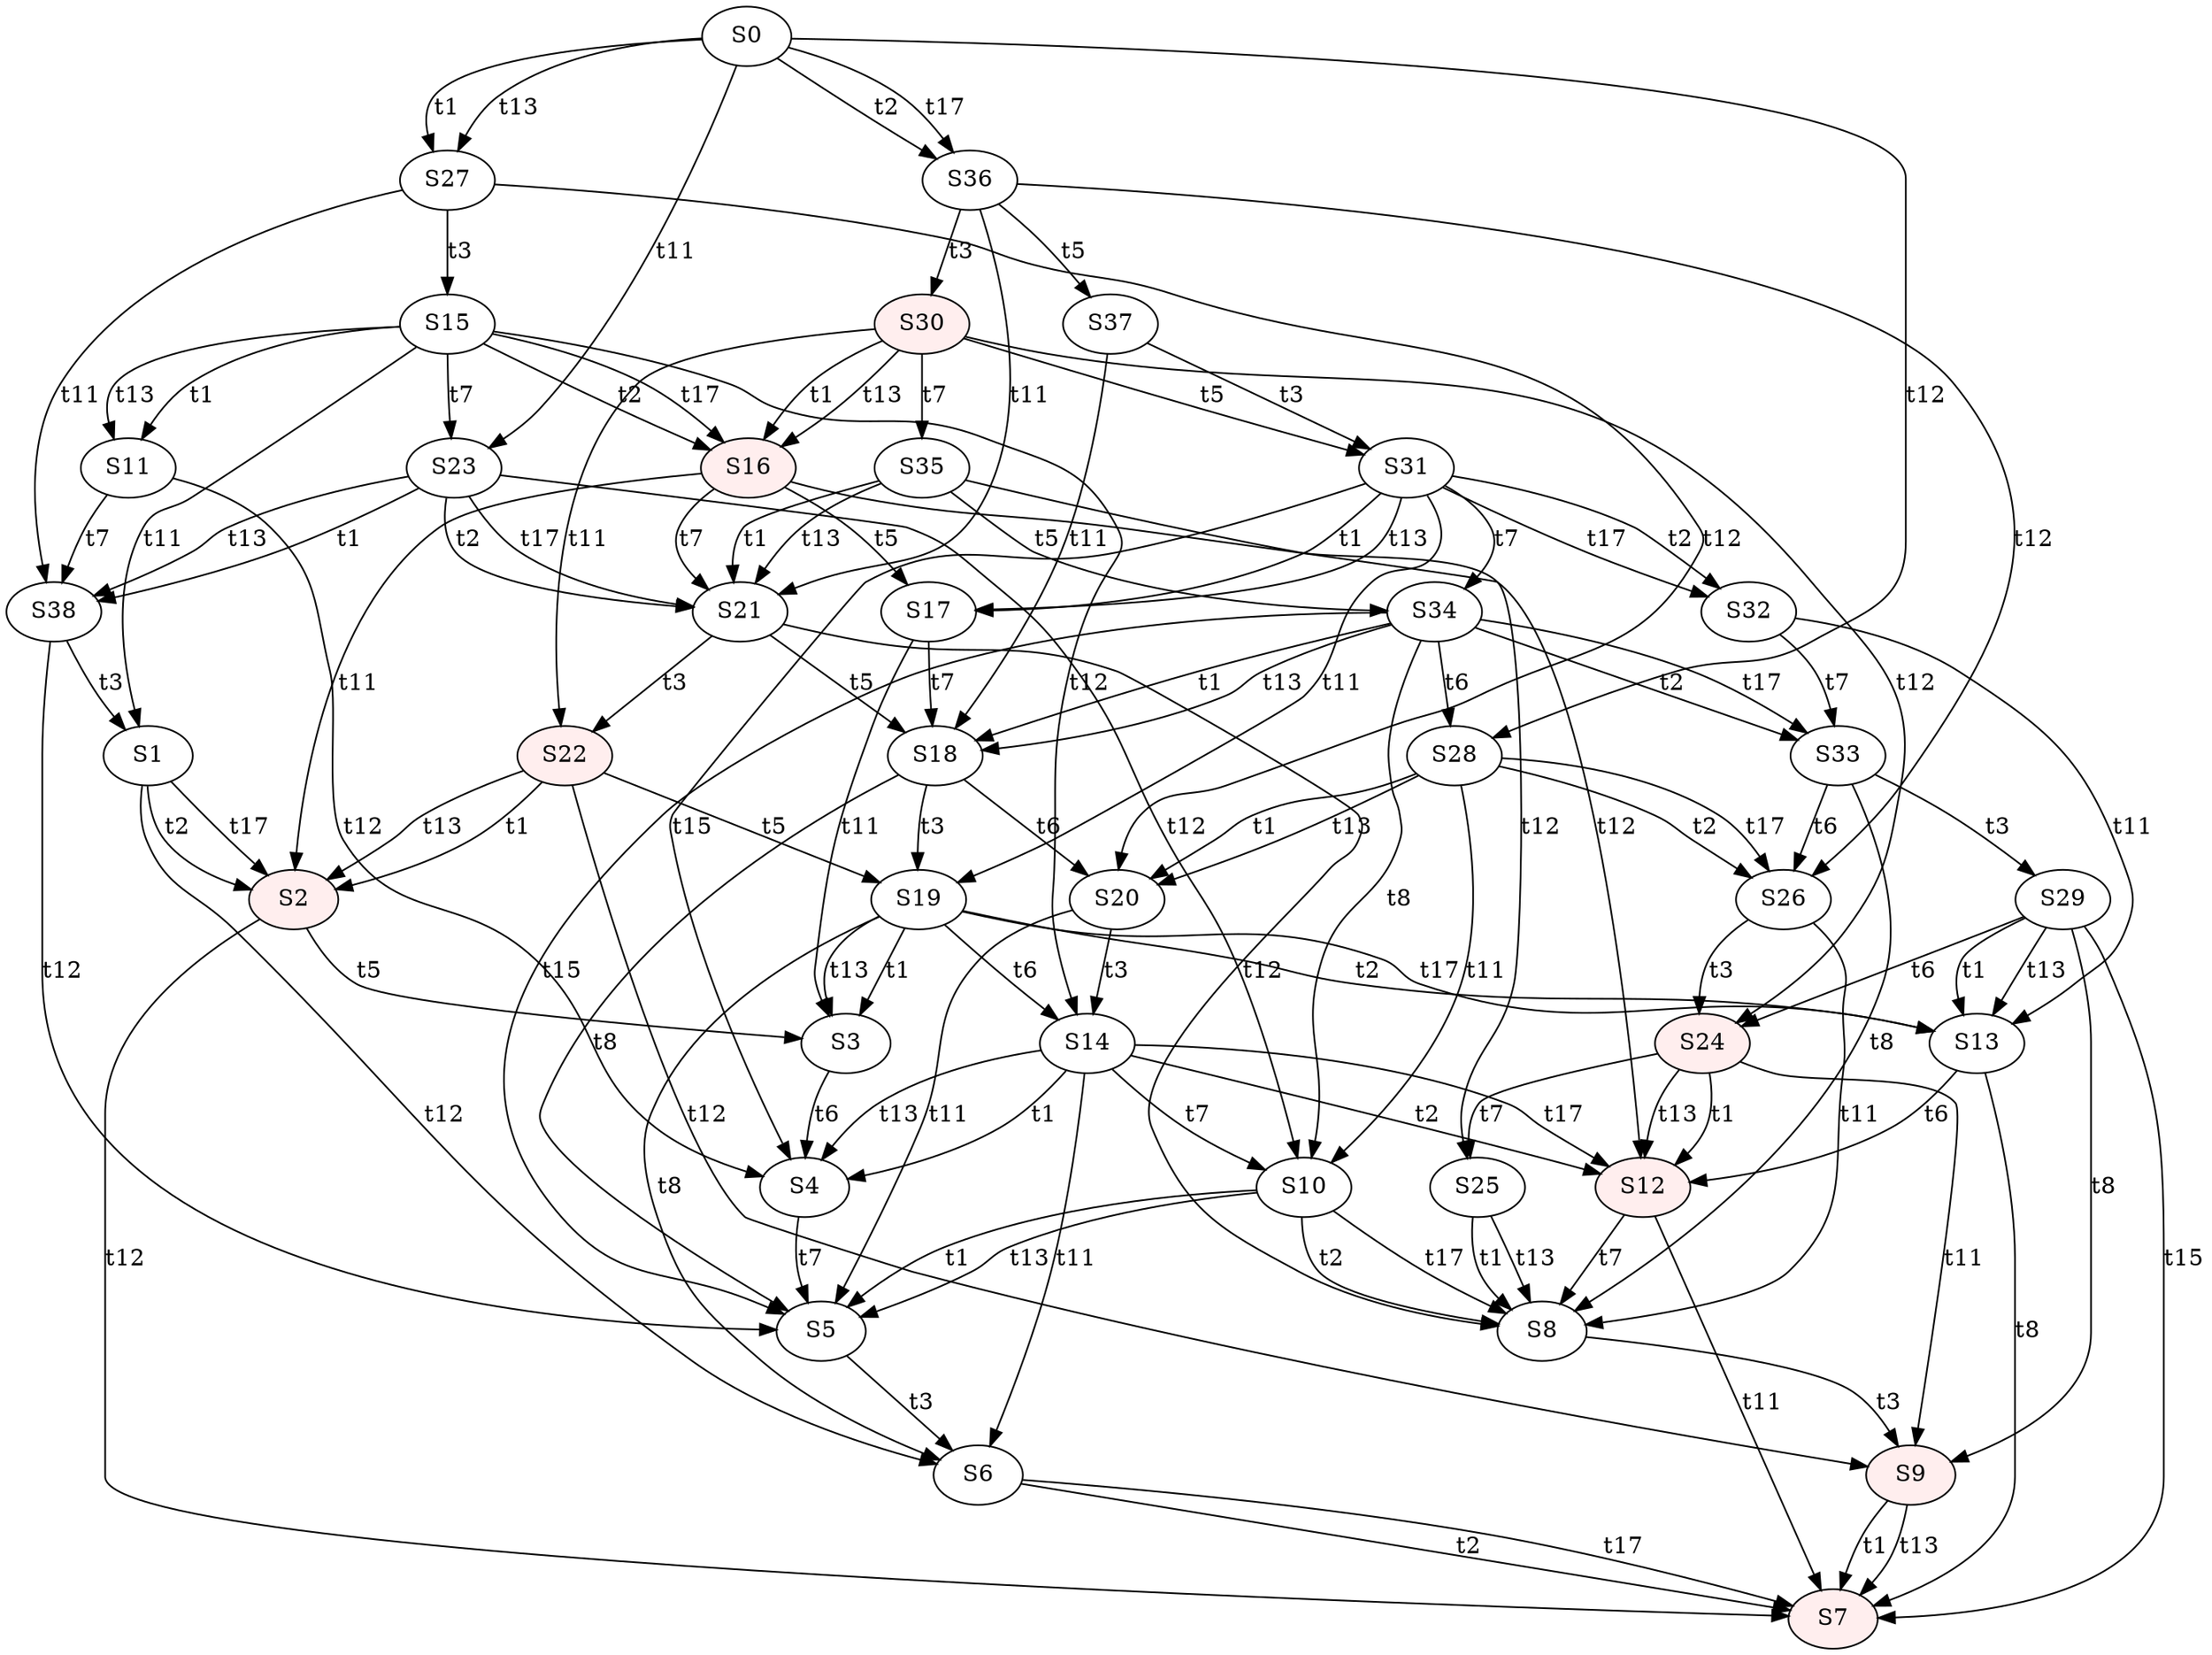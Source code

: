 digraph "SCdebug/34" {
node [fillcolor="#FFFFFF"]; S11 ;
node [style=filled fillcolor="#FFEEEE"]; S16 ;
node [fillcolor="#FFFFFF"]; S27 ;
node [fillcolor="#FFFFFF"]; S36 ;
node [fillcolor="#FFFFFF"]; S15 ;
node [style=filled fillcolor="#FFEEEE"]; S30 ;
node [fillcolor="#FFFFFF"]; S0 ;
node [style=filled fillcolor="#FFEEEE"]; S2 ;
node [fillcolor="#FFFFFF"]; S38 ;
node [fillcolor="#FFFFFF"]; S21 ;
node [fillcolor="#FFFFFF"]; S1 ;
node [style=filled fillcolor="#FFEEEE"]; S22 ;
node [fillcolor="#FFFFFF"]; S23 ;
node [fillcolor="#FFFFFF"]; S35 ;
node [style=filled fillcolor="#FFEEEE"]; S12 ;
node [fillcolor="#FFFFFF"]; S4 ;
node [fillcolor="#FFFFFF"]; S17 ;
node [fillcolor="#FFFFFF"]; S20 ;
node [fillcolor="#FFFFFF"]; S26 ;
node [fillcolor="#FFFFFF"]; S32 ;
node [fillcolor="#FFFFFF"]; S37 ;
node [fillcolor="#FFFFFF"]; S14 ;
node [style=filled fillcolor="#FFEEEE"]; S24 ;
node [fillcolor="#FFFFFF"]; S28 ;
node [fillcolor="#FFFFFF"]; S31 ;
node [fillcolor="#FFFFFF"]; S13 ;
node [fillcolor="#FFFFFF"]; S8 ;
node [style=filled fillcolor="#FFEEEE"]; S7 ;
node [fillcolor="#FFFFFF"]; S5 ;
node [fillcolor="#FFFFFF"]; S3 ;
node [fillcolor="#FFFFFF"]; S18 ;
node [fillcolor="#FFFFFF"]; S33 ;
node [fillcolor="#FFFFFF"]; S10 ;
node [style=filled fillcolor="#FFEEEE"]; S9 ;
node [fillcolor="#FFFFFF"]; S6 ;
node [fillcolor="#FFFFFF"]; S19 ;
node [fillcolor="#FFFFFF"]; S25 ;
node [fillcolor="#FFFFFF"]; S29 ;
node [fillcolor="#FFFFFF"]; S34 ;
S11 -> S4 [label=t12]
S11 -> S38 [label=t7]
S16 -> S12 [label=t12]
S16 -> S17 [label=t5]
S16 -> S2 [label=t11]
S16 -> S21 [label=t7]
S27 -> S20 [label=t12]
S27 -> S15 [label=t3]
S27 -> S38 [label=t11]
S36 -> S26 [label=t12]
S36 -> S37 [label=t5]
S36 -> S30 [label=t3]
S36 -> S21 [label=t11]
S15 -> S14 [label=t12]
S15 -> S1 [label=t11]
S15 -> S23 [label=t7]
S15 -> S11 [label=t1]
S15 -> S16 [label=t2]
S15 -> S11 [label=t13]
S15 -> S16 [label=t17]
S30 -> S24 [label=t12]
S30 -> S31 [label=t5]
S30 -> S22 [label=t11]
S30 -> S35 [label=t7]
S30 -> S16 [label=t1]
S30 -> S16 [label=t13]
S0 -> S28 [label=t12]
S0 -> S23 [label=t11]
S0 -> S27 [label=t1]
S0 -> S36 [label=t2]
S0 -> S27 [label=t13]
S0 -> S36 [label=t17]
S2 -> S7 [label=t12]
S2 -> S3 [label=t5]
S38 -> S5 [label=t12]
S38 -> S1 [label=t3]
S21 -> S8 [label=t12]
S21 -> S18 [label=t5]
S21 -> S22 [label=t3]
S1 -> S2 [label=t2]
S1 -> S2 [label=t17]
S1 -> S6 [label=t12]
S22 -> S2 [label=t1]
S22 -> S2 [label=t13]
S22 -> S19 [label=t5]
S22 -> S9 [label=t12]
S23 -> S38 [label=t1]
S23 -> S21 [label=t2]
S23 -> S38 [label=t13]
S23 -> S21 [label=t17]
S23 -> S10 [label=t12]
S35 -> S21 [label=t1]
S35 -> S21 [label=t13]
S35 -> S34 [label=t5]
S35 -> S25 [label=t12]
S12 -> S8 [label=t7]
S12 -> S7 [label=t11]
S4 -> S5 [label=t7]
S17 -> S3 [label=t11]
S17 -> S18 [label=t7]
S20 -> S14 [label=t3]
S20 -> S5 [label=t11]
S26 -> S24 [label=t3]
S26 -> S8 [label=t11]
S32 -> S13 [label=t11]
S32 -> S33 [label=t7]
S37 -> S31 [label=t3]
S37 -> S18 [label=t11]
S14 -> S4 [label=t1]
S14 -> S12 [label=t2]
S14 -> S4 [label=t13]
S14 -> S12 [label=t17]
S14 -> S10 [label=t7]
S14 -> S6 [label=t11]
S24 -> S12 [label=t1]
S24 -> S12 [label=t13]
S24 -> S25 [label=t7]
S24 -> S9 [label=t11]
S28 -> S20 [label=t1]
S28 -> S26 [label=t2]
S28 -> S20 [label=t13]
S28 -> S26 [label=t17]
S28 -> S10 [label=t11]
S31 -> S17 [label=t1]
S31 -> S32 [label=t2]
S31 -> S17 [label=t13]
S31 -> S4 [label=t15]
S31 -> S32 [label=t17]
S31 -> S34 [label=t7]
S31 -> S19 [label=t11]
S13 -> S12 [label=t6]
S13 -> S7 [label=t8]
S8 -> S9 [label=t3]
S5 -> S6 [label=t3]
S3 -> S4 [label=t6]
S18 -> S5 [label=t8]
S18 -> S19 [label=t3]
S18 -> S20 [label=t6]
S33 -> S8 [label=t8]
S33 -> S29 [label=t3]
S33 -> S26 [label=t6]
S10 -> S8 [label=t2]
S10 -> S8 [label=t17]
S10 -> S5 [label=t1]
S10 -> S5 [label=t13]
S9 -> S7 [label=t1]
S9 -> S7 [label=t13]
S6 -> S7 [label=t2]
S6 -> S7 [label=t17]
S19 -> S14 [label=t6]
S19 -> S13 [label=t2]
S19 -> S13 [label=t17]
S19 -> S3 [label=t1]
S19 -> S3 [label=t13]
S19 -> S6 [label=t8]
S25 -> S8 [label=t1]
S25 -> S8 [label=t13]
S29 -> S24 [label=t6]
S29 -> S13 [label=t1]
S29 -> S13 [label=t13]
S29 -> S7 [label=t15]
S29 -> S9 [label=t8]
S34 -> S28 [label=t6]
S34 -> S5 [label=t15]
S34 -> S18 [label=t1]
S34 -> S18 [label=t13]
S34 -> S33 [label=t2]
S34 -> S33 [label=t17]
S34 -> S10 [label=t8]
}